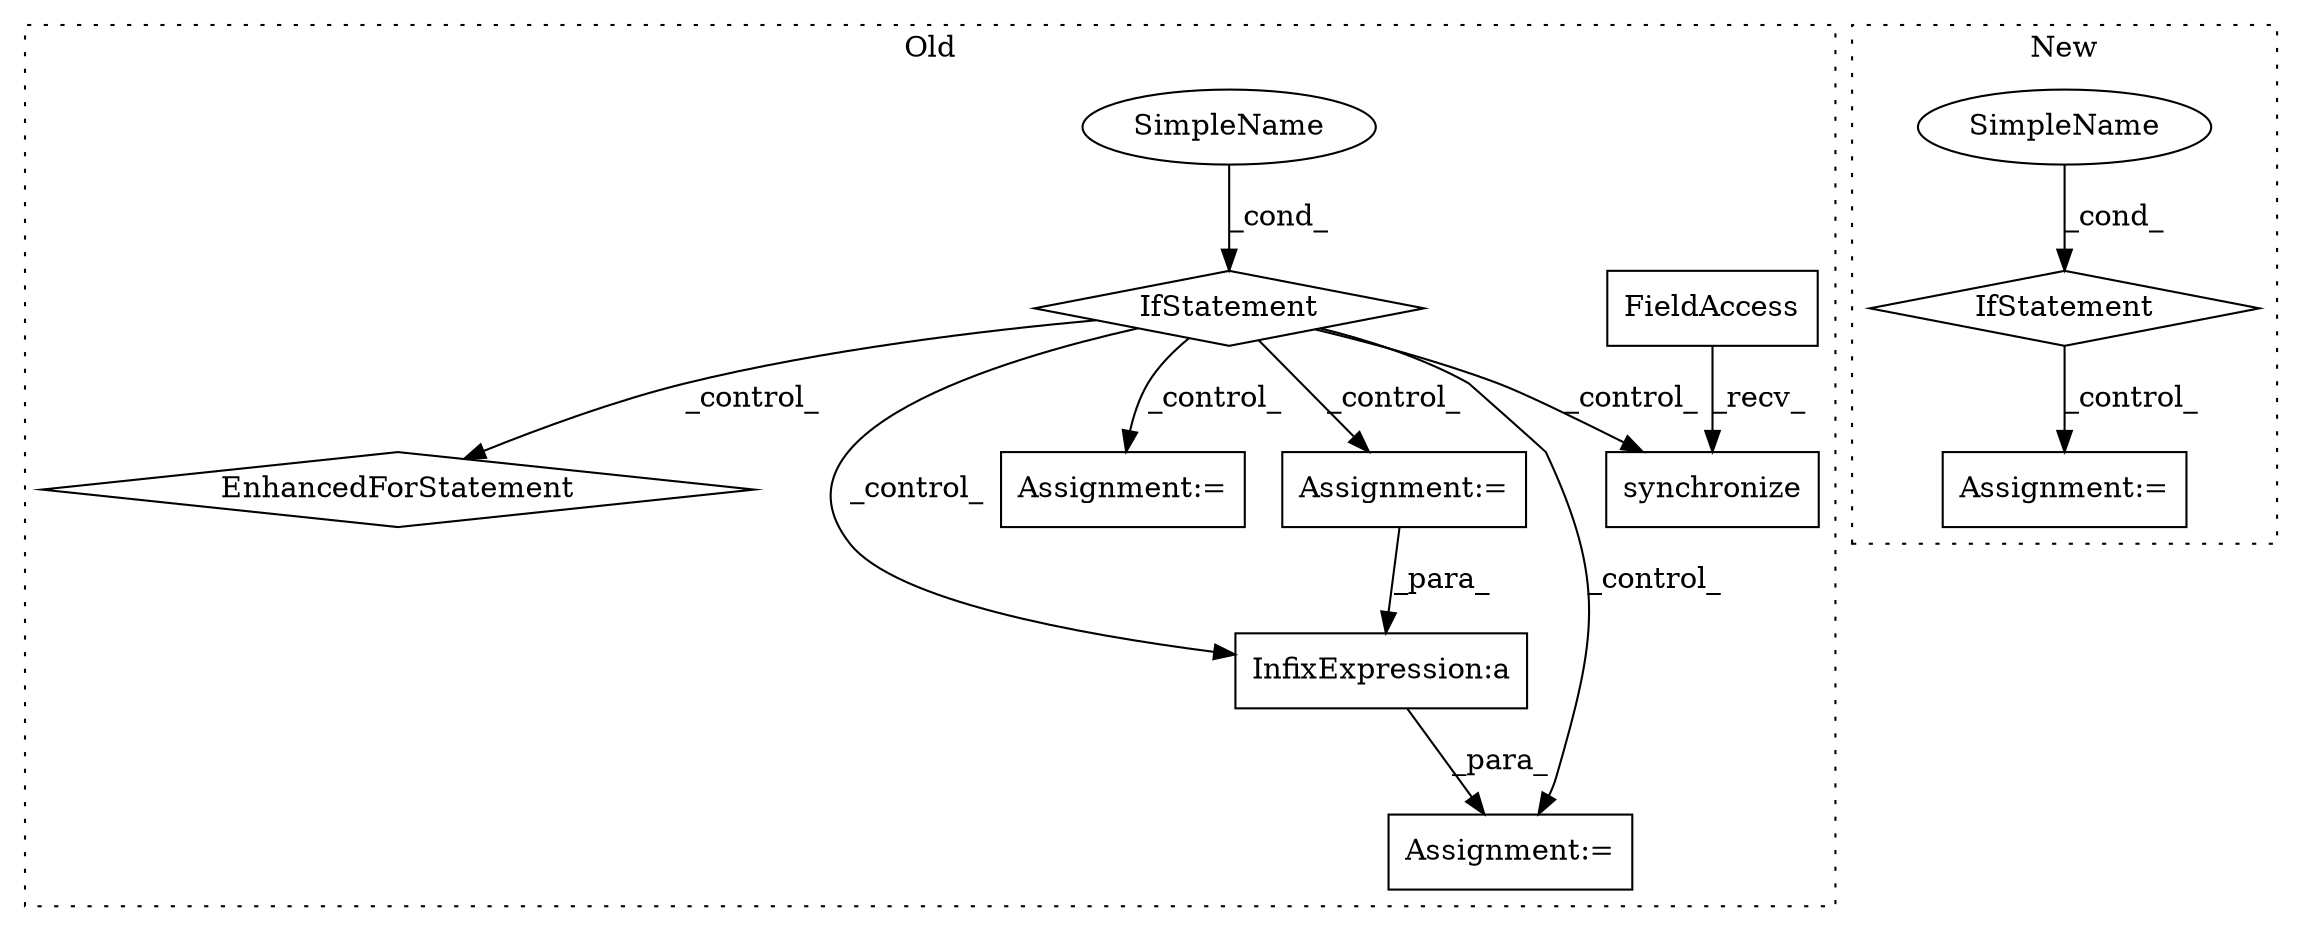 digraph G {
subgraph cluster0 {
1 [label="synchronize" a="32" s="1942" l="13" shape="box"];
5 [label="FieldAccess" a="22" s="1931" l="10" shape="box"];
6 [label="IfStatement" a="25" s="1678,1730" l="4,2" shape="diamond"];
7 [label="EnhancedForStatement" a="70" s="1990,2067" l="57,2" shape="diamond"];
8 [label="InfixExpression:a" a="27" s="2167" l="3" shape="box"];
9 [label="SimpleName" a="42" s="" l="" shape="ellipse"];
10 [label="Assignment:=" a="7" s="2193" l="1" shape="box"];
11 [label="Assignment:=" a="7" s="1970" l="1" shape="box"];
12 [label="Assignment:=" a="7" s="2154" l="1" shape="box"];
label = "Old";
style="dotted";
}
subgraph cluster1 {
2 [label="IfStatement" a="25" s="615,667" l="4,2" shape="diamond"];
3 [label="Assignment:=" a="7" s="684" l="1" shape="box"];
4 [label="SimpleName" a="42" s="" l="" shape="ellipse"];
label = "New";
style="dotted";
}
2 -> 3 [label="_control_"];
4 -> 2 [label="_cond_"];
5 -> 1 [label="_recv_"];
6 -> 10 [label="_control_"];
6 -> 12 [label="_control_"];
6 -> 8 [label="_control_"];
6 -> 7 [label="_control_"];
6 -> 1 [label="_control_"];
6 -> 11 [label="_control_"];
8 -> 12 [label="_para_"];
9 -> 6 [label="_cond_"];
11 -> 8 [label="_para_"];
}